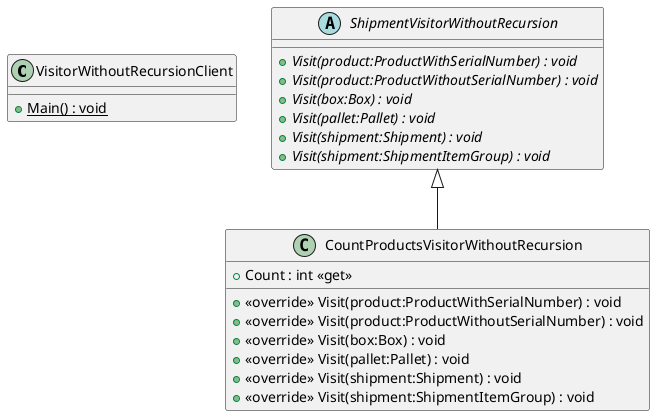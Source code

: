@startuml
class VisitorWithoutRecursionClient {
    + {static} Main() : void
}
abstract class ShipmentVisitorWithoutRecursion {
    + {abstract} Visit(product:ProductWithSerialNumber) : void
    + {abstract} Visit(product:ProductWithoutSerialNumber) : void
    + {abstract} Visit(box:Box) : void
    + {abstract} Visit(pallet:Pallet) : void
    + {abstract} Visit(shipment:Shipment) : void
    + {abstract} Visit(shipment:ShipmentItemGroup) : void
}
class CountProductsVisitorWithoutRecursion {
    + Count : int <<get>>
    + <<override>> Visit(product:ProductWithSerialNumber) : void
    + <<override>> Visit(product:ProductWithoutSerialNumber) : void
    + <<override>> Visit(box:Box) : void
    + <<override>> Visit(pallet:Pallet) : void
    + <<override>> Visit(shipment:Shipment) : void
    + <<override>> Visit(shipment:ShipmentItemGroup) : void
}
ShipmentVisitorWithoutRecursion <|-- CountProductsVisitorWithoutRecursion
@enduml
